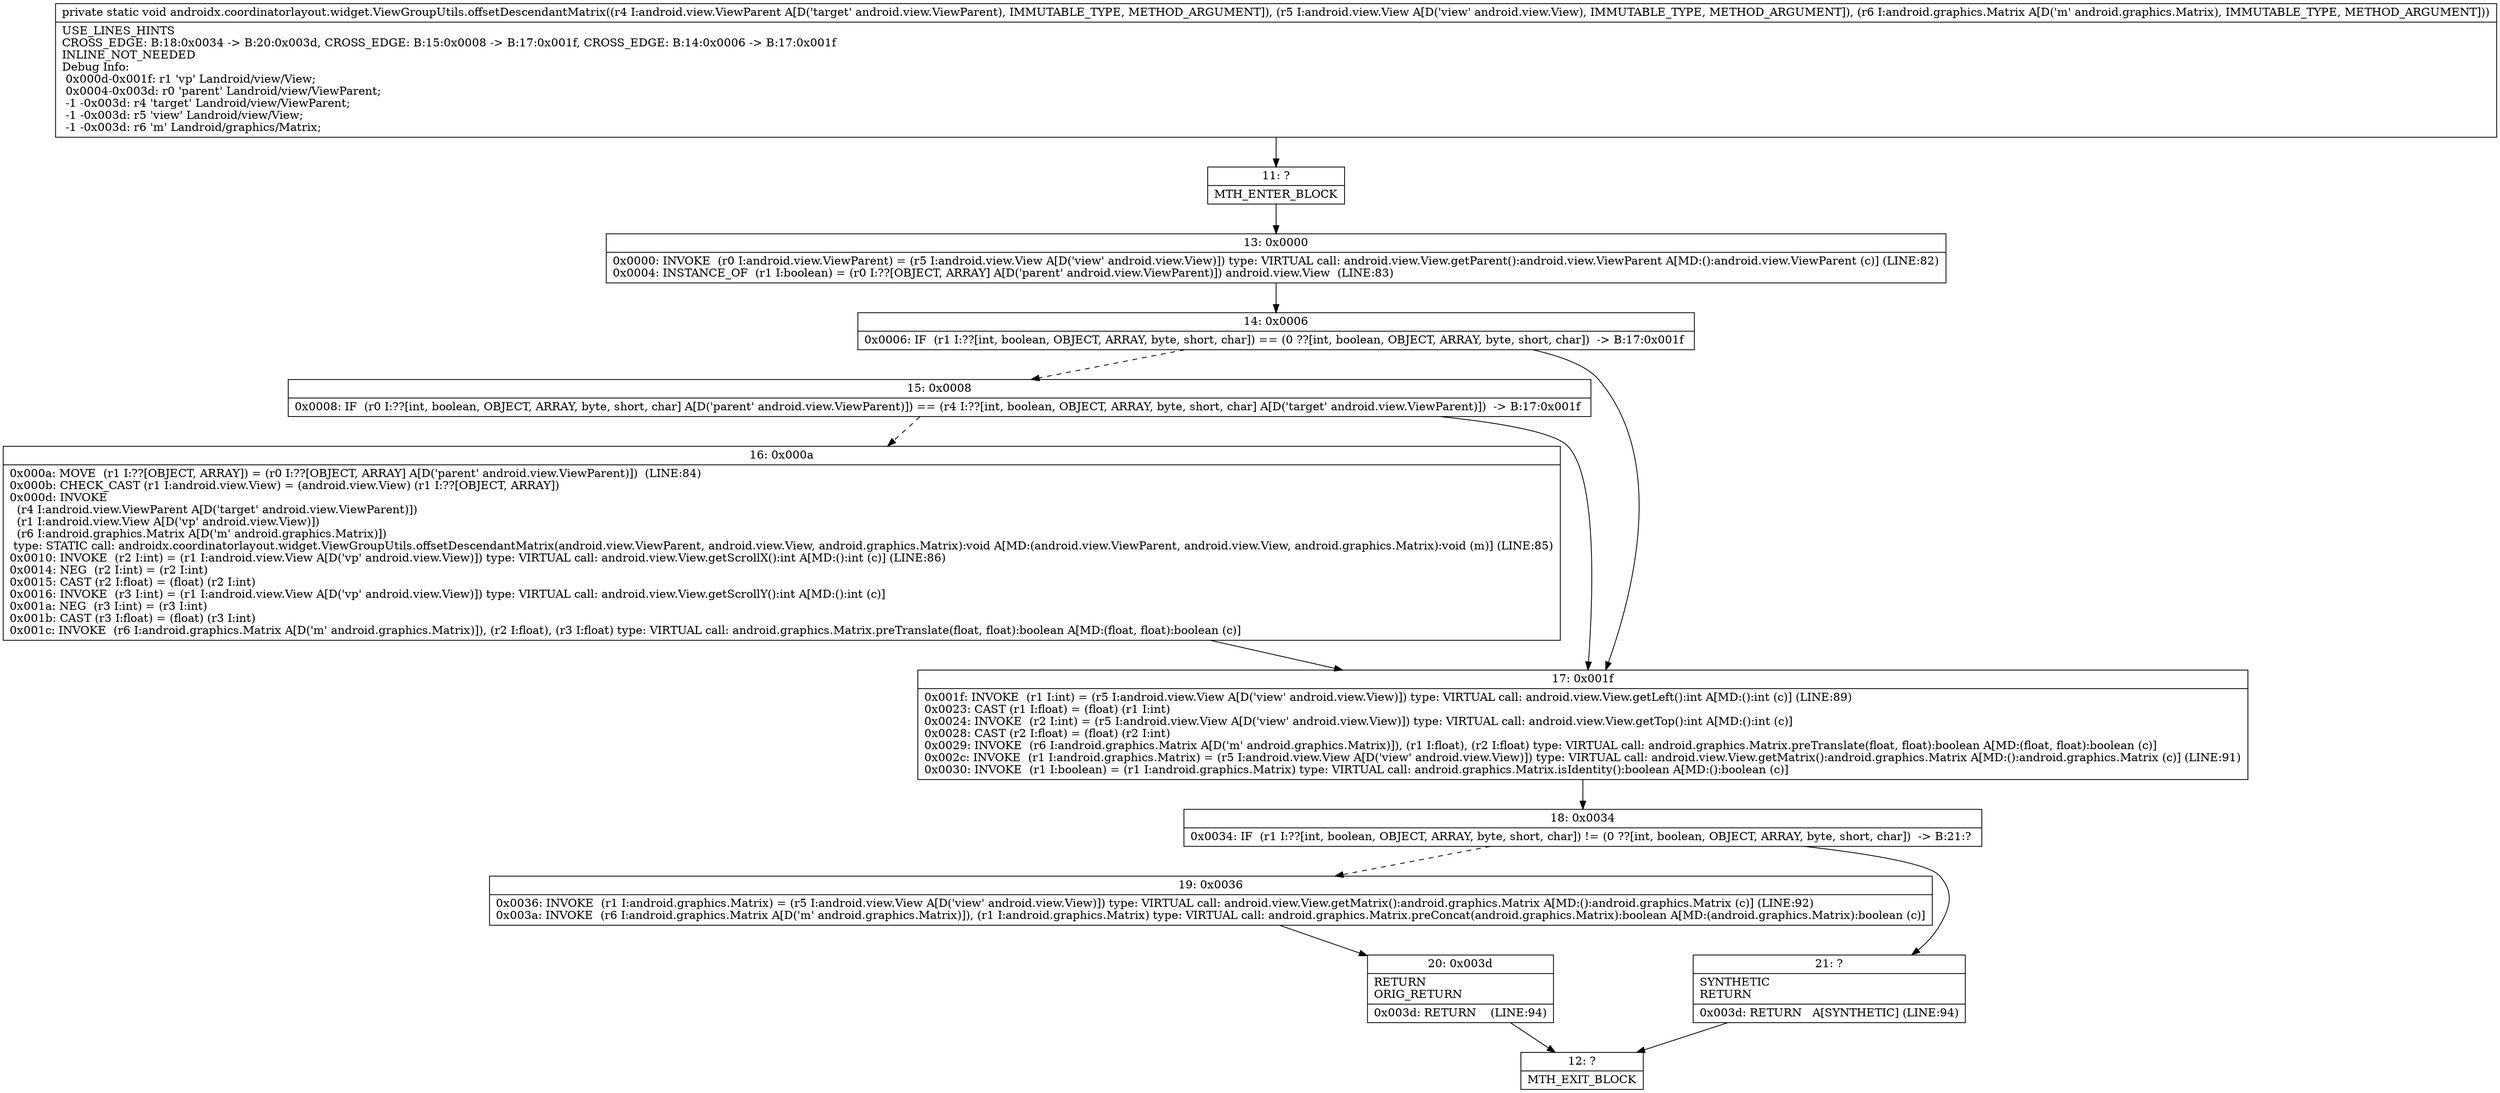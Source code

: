 digraph "CFG forandroidx.coordinatorlayout.widget.ViewGroupUtils.offsetDescendantMatrix(Landroid\/view\/ViewParent;Landroid\/view\/View;Landroid\/graphics\/Matrix;)V" {
Node_11 [shape=record,label="{11\:\ ?|MTH_ENTER_BLOCK\l}"];
Node_13 [shape=record,label="{13\:\ 0x0000|0x0000: INVOKE  (r0 I:android.view.ViewParent) = (r5 I:android.view.View A[D('view' android.view.View)]) type: VIRTUAL call: android.view.View.getParent():android.view.ViewParent A[MD:():android.view.ViewParent (c)] (LINE:82)\l0x0004: INSTANCE_OF  (r1 I:boolean) = (r0 I:??[OBJECT, ARRAY] A[D('parent' android.view.ViewParent)]) android.view.View  (LINE:83)\l}"];
Node_14 [shape=record,label="{14\:\ 0x0006|0x0006: IF  (r1 I:??[int, boolean, OBJECT, ARRAY, byte, short, char]) == (0 ??[int, boolean, OBJECT, ARRAY, byte, short, char])  \-\> B:17:0x001f \l}"];
Node_15 [shape=record,label="{15\:\ 0x0008|0x0008: IF  (r0 I:??[int, boolean, OBJECT, ARRAY, byte, short, char] A[D('parent' android.view.ViewParent)]) == (r4 I:??[int, boolean, OBJECT, ARRAY, byte, short, char] A[D('target' android.view.ViewParent)])  \-\> B:17:0x001f \l}"];
Node_16 [shape=record,label="{16\:\ 0x000a|0x000a: MOVE  (r1 I:??[OBJECT, ARRAY]) = (r0 I:??[OBJECT, ARRAY] A[D('parent' android.view.ViewParent)])  (LINE:84)\l0x000b: CHECK_CAST (r1 I:android.view.View) = (android.view.View) (r1 I:??[OBJECT, ARRAY]) \l0x000d: INVOKE  \l  (r4 I:android.view.ViewParent A[D('target' android.view.ViewParent)])\l  (r1 I:android.view.View A[D('vp' android.view.View)])\l  (r6 I:android.graphics.Matrix A[D('m' android.graphics.Matrix)])\l type: STATIC call: androidx.coordinatorlayout.widget.ViewGroupUtils.offsetDescendantMatrix(android.view.ViewParent, android.view.View, android.graphics.Matrix):void A[MD:(android.view.ViewParent, android.view.View, android.graphics.Matrix):void (m)] (LINE:85)\l0x0010: INVOKE  (r2 I:int) = (r1 I:android.view.View A[D('vp' android.view.View)]) type: VIRTUAL call: android.view.View.getScrollX():int A[MD:():int (c)] (LINE:86)\l0x0014: NEG  (r2 I:int) = (r2 I:int) \l0x0015: CAST (r2 I:float) = (float) (r2 I:int) \l0x0016: INVOKE  (r3 I:int) = (r1 I:android.view.View A[D('vp' android.view.View)]) type: VIRTUAL call: android.view.View.getScrollY():int A[MD:():int (c)]\l0x001a: NEG  (r3 I:int) = (r3 I:int) \l0x001b: CAST (r3 I:float) = (float) (r3 I:int) \l0x001c: INVOKE  (r6 I:android.graphics.Matrix A[D('m' android.graphics.Matrix)]), (r2 I:float), (r3 I:float) type: VIRTUAL call: android.graphics.Matrix.preTranslate(float, float):boolean A[MD:(float, float):boolean (c)]\l}"];
Node_17 [shape=record,label="{17\:\ 0x001f|0x001f: INVOKE  (r1 I:int) = (r5 I:android.view.View A[D('view' android.view.View)]) type: VIRTUAL call: android.view.View.getLeft():int A[MD:():int (c)] (LINE:89)\l0x0023: CAST (r1 I:float) = (float) (r1 I:int) \l0x0024: INVOKE  (r2 I:int) = (r5 I:android.view.View A[D('view' android.view.View)]) type: VIRTUAL call: android.view.View.getTop():int A[MD:():int (c)]\l0x0028: CAST (r2 I:float) = (float) (r2 I:int) \l0x0029: INVOKE  (r6 I:android.graphics.Matrix A[D('m' android.graphics.Matrix)]), (r1 I:float), (r2 I:float) type: VIRTUAL call: android.graphics.Matrix.preTranslate(float, float):boolean A[MD:(float, float):boolean (c)]\l0x002c: INVOKE  (r1 I:android.graphics.Matrix) = (r5 I:android.view.View A[D('view' android.view.View)]) type: VIRTUAL call: android.view.View.getMatrix():android.graphics.Matrix A[MD:():android.graphics.Matrix (c)] (LINE:91)\l0x0030: INVOKE  (r1 I:boolean) = (r1 I:android.graphics.Matrix) type: VIRTUAL call: android.graphics.Matrix.isIdentity():boolean A[MD:():boolean (c)]\l}"];
Node_18 [shape=record,label="{18\:\ 0x0034|0x0034: IF  (r1 I:??[int, boolean, OBJECT, ARRAY, byte, short, char]) != (0 ??[int, boolean, OBJECT, ARRAY, byte, short, char])  \-\> B:21:? \l}"];
Node_19 [shape=record,label="{19\:\ 0x0036|0x0036: INVOKE  (r1 I:android.graphics.Matrix) = (r5 I:android.view.View A[D('view' android.view.View)]) type: VIRTUAL call: android.view.View.getMatrix():android.graphics.Matrix A[MD:():android.graphics.Matrix (c)] (LINE:92)\l0x003a: INVOKE  (r6 I:android.graphics.Matrix A[D('m' android.graphics.Matrix)]), (r1 I:android.graphics.Matrix) type: VIRTUAL call: android.graphics.Matrix.preConcat(android.graphics.Matrix):boolean A[MD:(android.graphics.Matrix):boolean (c)]\l}"];
Node_20 [shape=record,label="{20\:\ 0x003d|RETURN\lORIG_RETURN\l|0x003d: RETURN    (LINE:94)\l}"];
Node_12 [shape=record,label="{12\:\ ?|MTH_EXIT_BLOCK\l}"];
Node_21 [shape=record,label="{21\:\ ?|SYNTHETIC\lRETURN\l|0x003d: RETURN   A[SYNTHETIC] (LINE:94)\l}"];
MethodNode[shape=record,label="{private static void androidx.coordinatorlayout.widget.ViewGroupUtils.offsetDescendantMatrix((r4 I:android.view.ViewParent A[D('target' android.view.ViewParent), IMMUTABLE_TYPE, METHOD_ARGUMENT]), (r5 I:android.view.View A[D('view' android.view.View), IMMUTABLE_TYPE, METHOD_ARGUMENT]), (r6 I:android.graphics.Matrix A[D('m' android.graphics.Matrix), IMMUTABLE_TYPE, METHOD_ARGUMENT]))  | USE_LINES_HINTS\lCROSS_EDGE: B:18:0x0034 \-\> B:20:0x003d, CROSS_EDGE: B:15:0x0008 \-\> B:17:0x001f, CROSS_EDGE: B:14:0x0006 \-\> B:17:0x001f\lINLINE_NOT_NEEDED\lDebug Info:\l  0x000d\-0x001f: r1 'vp' Landroid\/view\/View;\l  0x0004\-0x003d: r0 'parent' Landroid\/view\/ViewParent;\l  \-1 \-0x003d: r4 'target' Landroid\/view\/ViewParent;\l  \-1 \-0x003d: r5 'view' Landroid\/view\/View;\l  \-1 \-0x003d: r6 'm' Landroid\/graphics\/Matrix;\l}"];
MethodNode -> Node_11;Node_11 -> Node_13;
Node_13 -> Node_14;
Node_14 -> Node_15[style=dashed];
Node_14 -> Node_17;
Node_15 -> Node_16[style=dashed];
Node_15 -> Node_17;
Node_16 -> Node_17;
Node_17 -> Node_18;
Node_18 -> Node_19[style=dashed];
Node_18 -> Node_21;
Node_19 -> Node_20;
Node_20 -> Node_12;
Node_21 -> Node_12;
}

